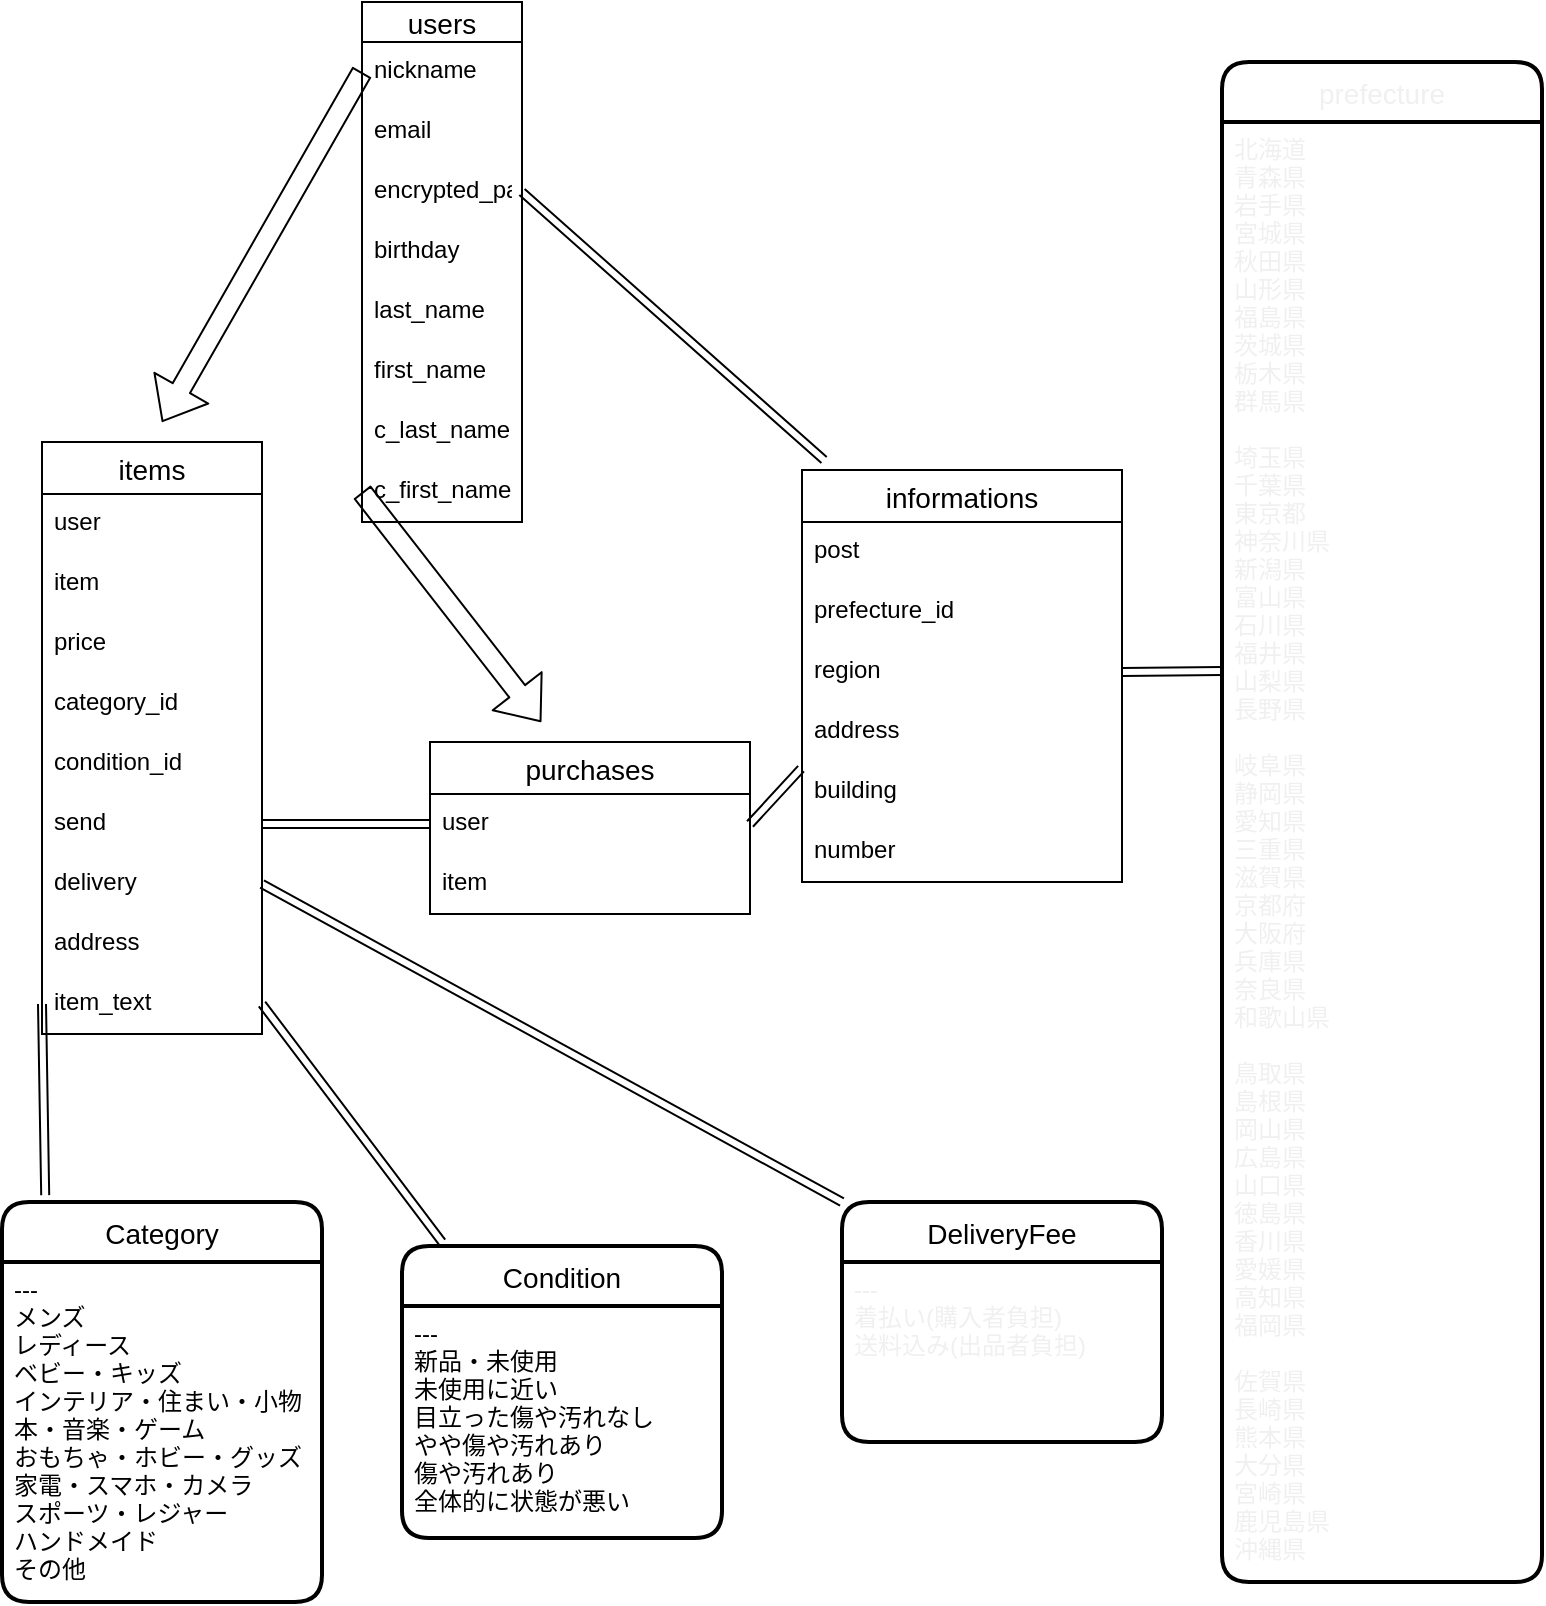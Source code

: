 <mxfile>
    <diagram id="gBoJ7hBtT0sKkEDqJdW6" name="ページ1">
        <mxGraphModel dx="1444" dy="902" grid="1" gridSize="10" guides="1" tooltips="1" connect="1" arrows="1" fold="1" page="1" pageScale="1" pageWidth="827" pageHeight="1169" math="0" shadow="0">
            <root>
                <mxCell id="0"/>
                <mxCell id="1" parent="0"/>
                <mxCell id="23" value="users" style="swimlane;fontStyle=0;childLayout=stackLayout;horizontal=1;startSize=20;horizontalStack=0;resizeParent=1;resizeParentMax=0;resizeLast=0;collapsible=1;marginBottom=0;align=center;fontSize=14;" vertex="1" parent="1">
                    <mxGeometry x="220" y="30" width="80" height="260" as="geometry"/>
                </mxCell>
                <mxCell id="24" value="nickname" style="text;strokeColor=none;fillColor=none;spacingLeft=4;spacingRight=4;overflow=hidden;rotatable=0;points=[[0,0.5],[1,0.5]];portConstraint=eastwest;fontSize=12;" vertex="1" parent="23">
                    <mxGeometry y="20" width="80" height="30" as="geometry"/>
                </mxCell>
                <mxCell id="26" value="email" style="text;strokeColor=none;fillColor=none;spacingLeft=4;spacingRight=4;overflow=hidden;rotatable=0;points=[[0,0.5],[1,0.5]];portConstraint=eastwest;fontSize=12;" vertex="1" parent="23">
                    <mxGeometry y="50" width="80" height="30" as="geometry"/>
                </mxCell>
                <mxCell id="42" value="encrypted_password" style="text;strokeColor=none;fillColor=none;spacingLeft=4;spacingRight=4;overflow=hidden;rotatable=0;points=[[0,0.5],[1,0.5]];portConstraint=eastwest;fontSize=12;" vertex="1" parent="23">
                    <mxGeometry y="80" width="80" height="30" as="geometry"/>
                </mxCell>
                <mxCell id="43" value="birthday" style="text;strokeColor=none;fillColor=none;spacingLeft=4;spacingRight=4;overflow=hidden;rotatable=0;points=[[0,0.5],[1,0.5]];portConstraint=eastwest;fontSize=12;" vertex="1" parent="23">
                    <mxGeometry y="110" width="80" height="30" as="geometry"/>
                </mxCell>
                <mxCell id="wUsnza_Su9g0cuc0ggVS-101" value="last_name" style="text;strokeColor=none;fillColor=none;spacingLeft=4;spacingRight=4;overflow=hidden;rotatable=0;points=[[0,0.5],[1,0.5]];portConstraint=eastwest;fontSize=12;" vertex="1" parent="23">
                    <mxGeometry y="140" width="80" height="30" as="geometry"/>
                </mxCell>
                <mxCell id="wUsnza_Su9g0cuc0ggVS-102" value="first_name" style="text;strokeColor=none;fillColor=none;spacingLeft=4;spacingRight=4;overflow=hidden;rotatable=0;points=[[0,0.5],[1,0.5]];portConstraint=eastwest;fontSize=12;" vertex="1" parent="23">
                    <mxGeometry y="170" width="80" height="30" as="geometry"/>
                </mxCell>
                <mxCell id="wUsnza_Su9g0cuc0ggVS-103" value="c_last_name" style="text;strokeColor=none;fillColor=none;spacingLeft=4;spacingRight=4;overflow=hidden;rotatable=0;points=[[0,0.5],[1,0.5]];portConstraint=eastwest;fontSize=12;" vertex="1" parent="23">
                    <mxGeometry y="200" width="80" height="30" as="geometry"/>
                </mxCell>
                <mxCell id="wUsnza_Su9g0cuc0ggVS-104" value="c_first_name" style="text;strokeColor=none;fillColor=none;spacingLeft=4;spacingRight=4;overflow=hidden;rotatable=0;points=[[0,0.5],[1,0.5]];portConstraint=eastwest;fontSize=12;" vertex="1" parent="23">
                    <mxGeometry y="230" width="80" height="30" as="geometry"/>
                </mxCell>
                <mxCell id="45" value="items" style="swimlane;fontStyle=0;childLayout=stackLayout;horizontal=1;startSize=26;horizontalStack=0;resizeParent=1;resizeParentMax=0;resizeLast=0;collapsible=1;marginBottom=0;align=center;fontSize=14;" vertex="1" parent="1">
                    <mxGeometry x="60" y="250" width="110" height="296" as="geometry"/>
                </mxCell>
                <mxCell id="48" value="user" style="text;strokeColor=none;fillColor=none;spacingLeft=4;spacingRight=4;overflow=hidden;rotatable=0;points=[[0,0.5],[1,0.5]];portConstraint=eastwest;fontSize=12;" vertex="1" parent="45">
                    <mxGeometry y="26" width="110" height="30" as="geometry"/>
                </mxCell>
                <mxCell id="47" value="item" style="text;strokeColor=none;fillColor=none;spacingLeft=4;spacingRight=4;overflow=hidden;rotatable=0;points=[[0,0.5],[1,0.5]];portConstraint=eastwest;fontSize=12;" vertex="1" parent="45">
                    <mxGeometry y="56" width="110" height="30" as="geometry"/>
                </mxCell>
                <mxCell id="46" value="price" style="text;strokeColor=none;fillColor=none;spacingLeft=4;spacingRight=4;overflow=hidden;rotatable=0;points=[[0,0.5],[1,0.5]];portConstraint=eastwest;fontSize=12;" vertex="1" parent="45">
                    <mxGeometry y="86" width="110" height="30" as="geometry"/>
                </mxCell>
                <mxCell id="49" value="category_id" style="text;strokeColor=none;fillColor=none;spacingLeft=4;spacingRight=4;overflow=hidden;rotatable=0;points=[[0,0.5],[1,0.5]];portConstraint=eastwest;fontSize=12;" vertex="1" parent="45">
                    <mxGeometry y="116" width="110" height="30" as="geometry"/>
                </mxCell>
                <mxCell id="50" value="condition_id" style="text;strokeColor=none;fillColor=none;spacingLeft=4;spacingRight=4;overflow=hidden;rotatable=0;points=[[0,0.5],[1,0.5]];portConstraint=eastwest;fontSize=12;" vertex="1" parent="45">
                    <mxGeometry y="146" width="110" height="30" as="geometry"/>
                </mxCell>
                <mxCell id="53" value="send" style="text;strokeColor=none;fillColor=none;spacingLeft=4;spacingRight=4;overflow=hidden;rotatable=0;points=[[0,0.5],[1,0.5]];portConstraint=eastwest;fontSize=12;" vertex="1" parent="45">
                    <mxGeometry y="176" width="110" height="30" as="geometry"/>
                </mxCell>
                <mxCell id="54" value="delivery" style="text;strokeColor=none;fillColor=none;spacingLeft=4;spacingRight=4;overflow=hidden;rotatable=0;points=[[0,0.5],[1,0.5]];portConstraint=eastwest;fontSize=12;" vertex="1" parent="45">
                    <mxGeometry y="206" width="110" height="30" as="geometry"/>
                </mxCell>
                <mxCell id="wUsnza_Su9g0cuc0ggVS-88" value="address" style="text;strokeColor=none;fillColor=none;spacingLeft=4;spacingRight=4;overflow=hidden;rotatable=0;points=[[0,0.5],[1,0.5]];portConstraint=eastwest;fontSize=12;" vertex="1" parent="45">
                    <mxGeometry y="236" width="110" height="30" as="geometry"/>
                </mxCell>
                <mxCell id="wUsnza_Su9g0cuc0ggVS-90" value="item_text" style="text;strokeColor=none;fillColor=none;spacingLeft=4;spacingRight=4;overflow=hidden;rotatable=0;points=[[0,0.5],[1,0.5]];portConstraint=eastwest;fontSize=12;" vertex="1" parent="45">
                    <mxGeometry y="266" width="110" height="30" as="geometry"/>
                </mxCell>
                <mxCell id="74" value="informations" style="swimlane;fontStyle=0;childLayout=stackLayout;horizontal=1;startSize=26;horizontalStack=0;resizeParent=1;resizeParentMax=0;resizeLast=0;collapsible=1;marginBottom=0;align=center;fontSize=14;" vertex="1" parent="1">
                    <mxGeometry x="440" y="264" width="160" height="206" as="geometry"/>
                </mxCell>
                <mxCell id="75" value="post" style="text;strokeColor=none;fillColor=none;spacingLeft=4;spacingRight=4;overflow=hidden;rotatable=0;points=[[0,0.5],[1,0.5]];portConstraint=eastwest;fontSize=12;" vertex="1" parent="74">
                    <mxGeometry y="26" width="160" height="30" as="geometry"/>
                </mxCell>
                <mxCell id="76" value="prefecture_id" style="text;strokeColor=none;fillColor=none;spacingLeft=4;spacingRight=4;overflow=hidden;rotatable=0;points=[[0,0.5],[1,0.5]];portConstraint=eastwest;fontSize=12;" vertex="1" parent="74">
                    <mxGeometry y="56" width="160" height="30" as="geometry"/>
                </mxCell>
                <mxCell id="77" value="region" style="text;strokeColor=none;fillColor=none;spacingLeft=4;spacingRight=4;overflow=hidden;rotatable=0;points=[[0,0.5],[1,0.5]];portConstraint=eastwest;fontSize=12;" vertex="1" parent="74">
                    <mxGeometry y="86" width="160" height="30" as="geometry"/>
                </mxCell>
                <mxCell id="78" value="address" style="text;strokeColor=none;fillColor=none;spacingLeft=4;spacingRight=4;overflow=hidden;rotatable=0;points=[[0,0.5],[1,0.5]];portConstraint=eastwest;fontSize=12;" vertex="1" parent="74">
                    <mxGeometry y="116" width="160" height="30" as="geometry"/>
                </mxCell>
                <mxCell id="79" value="building" style="text;strokeColor=none;fillColor=none;spacingLeft=4;spacingRight=4;overflow=hidden;rotatable=0;points=[[0,0.5],[1,0.5]];portConstraint=eastwest;fontSize=12;" vertex="1" parent="74">
                    <mxGeometry y="146" width="160" height="30" as="geometry"/>
                </mxCell>
                <mxCell id="80" value="number" style="text;strokeColor=none;fillColor=none;spacingLeft=4;spacingRight=4;overflow=hidden;rotatable=0;points=[[0,0.5],[1,0.5]];portConstraint=eastwest;fontSize=12;" vertex="1" parent="74">
                    <mxGeometry y="176" width="160" height="30" as="geometry"/>
                </mxCell>
                <mxCell id="wUsnza_Su9g0cuc0ggVS-105" value="purchases" style="swimlane;fontStyle=0;childLayout=stackLayout;horizontal=1;startSize=26;horizontalStack=0;resizeParent=1;resizeParentMax=0;resizeLast=0;collapsible=1;marginBottom=0;align=center;fontSize=14;" vertex="1" parent="1">
                    <mxGeometry x="254" y="400" width="160" height="86" as="geometry"/>
                </mxCell>
                <mxCell id="wUsnza_Su9g0cuc0ggVS-106" value="user" style="text;strokeColor=none;fillColor=none;spacingLeft=4;spacingRight=4;overflow=hidden;rotatable=0;points=[[0,0.5],[1,0.5]];portConstraint=eastwest;fontSize=12;" vertex="1" parent="wUsnza_Su9g0cuc0ggVS-105">
                    <mxGeometry y="26" width="160" height="30" as="geometry"/>
                </mxCell>
                <mxCell id="wUsnza_Su9g0cuc0ggVS-107" value="item" style="text;strokeColor=none;fillColor=none;spacingLeft=4;spacingRight=4;overflow=hidden;rotatable=0;points=[[0,0.5],[1,0.5]];portConstraint=eastwest;fontSize=12;" vertex="1" parent="wUsnza_Su9g0cuc0ggVS-105">
                    <mxGeometry y="56" width="160" height="30" as="geometry"/>
                </mxCell>
                <mxCell id="wUsnza_Su9g0cuc0ggVS-110" style="edgeStyle=none;shape=flexArrow;html=1;exitX=0;exitY=0.5;exitDx=0;exitDy=0;endArrow=classicThin;endFill=1;" edge="1" parent="1" source="24">
                    <mxGeometry relative="1" as="geometry">
                        <mxPoint x="120" y="240" as="targetPoint"/>
                    </mxGeometry>
                </mxCell>
                <mxCell id="wUsnza_Su9g0cuc0ggVS-111" style="edgeStyle=none;shape=link;html=1;exitX=1;exitY=0.5;exitDx=0;exitDy=0;entryX=0;entryY=0.5;entryDx=0;entryDy=0;endArrow=classicThin;endFill=1;" edge="1" parent="1" source="53" target="wUsnza_Su9g0cuc0ggVS-106">
                    <mxGeometry relative="1" as="geometry"/>
                </mxCell>
                <mxCell id="wUsnza_Su9g0cuc0ggVS-112" style="edgeStyle=none;shape=link;html=1;exitX=1;exitY=0.5;exitDx=0;exitDy=0;entryX=0.069;entryY=-0.024;entryDx=0;entryDy=0;entryPerimeter=0;endArrow=classicThin;endFill=1;" edge="1" parent="1" source="42" target="74">
                    <mxGeometry relative="1" as="geometry"/>
                </mxCell>
                <mxCell id="wUsnza_Su9g0cuc0ggVS-113" style="edgeStyle=none;shape=link;html=1;exitX=1;exitY=0.5;exitDx=0;exitDy=0;entryX=-0.003;entryY=0.11;entryDx=0;entryDy=0;entryPerimeter=0;endArrow=classicThin;endFill=1;" edge="1" parent="1" source="wUsnza_Su9g0cuc0ggVS-106" target="79">
                    <mxGeometry relative="1" as="geometry"/>
                </mxCell>
                <mxCell id="wUsnza_Su9g0cuc0ggVS-116" style="edgeStyle=none;shape=flexArrow;html=1;exitX=0;exitY=0.5;exitDx=0;exitDy=0;endArrow=classicThin;endFill=1;" edge="1" parent="1" source="wUsnza_Su9g0cuc0ggVS-104">
                    <mxGeometry relative="1" as="geometry">
                        <mxPoint x="309.571" y="390.0" as="targetPoint"/>
                    </mxGeometry>
                </mxCell>
                <mxCell id="wUsnza_Su9g0cuc0ggVS-124" value="Category" style="swimlane;childLayout=stackLayout;horizontal=1;startSize=30;horizontalStack=0;rounded=1;fontSize=14;fontStyle=0;strokeWidth=2;resizeParent=0;resizeLast=1;shadow=0;dashed=0;align=center;" vertex="1" parent="1">
                    <mxGeometry x="40" y="630" width="160" height="200" as="geometry"/>
                </mxCell>
                <mxCell id="wUsnza_Su9g0cuc0ggVS-125" value="---&#10;メンズ&#10;レディース&#10;ベビー・キッズ&#10;インテリア・住まい・小物&#10;本・音楽・ゲーム&#10;おもちゃ・ホビー・グッズ&#10;家電・スマホ・カメラ&#10;スポーツ・レジャー&#10;ハンドメイド&#10;その他" style="align=left;strokeColor=none;fillColor=none;spacingLeft=4;fontSize=12;verticalAlign=top;resizable=0;rotatable=0;part=1;" vertex="1" parent="wUsnza_Su9g0cuc0ggVS-124">
                    <mxGeometry y="30" width="160" height="170" as="geometry"/>
                </mxCell>
                <mxCell id="wUsnza_Su9g0cuc0ggVS-126" value="Condition" style="swimlane;childLayout=stackLayout;horizontal=1;startSize=30;horizontalStack=0;rounded=1;fontSize=14;fontStyle=0;strokeWidth=2;resizeParent=0;resizeLast=1;shadow=0;dashed=0;align=center;" vertex="1" parent="1">
                    <mxGeometry x="240" y="652" width="160" height="146" as="geometry"/>
                </mxCell>
                <mxCell id="wUsnza_Su9g0cuc0ggVS-127" value="---&#10;新品・未使用&#10;未使用に近い&#10;目立った傷や汚れなし&#10;やや傷や汚れあり&#10;傷や汚れあり&#10;全体的に状態が悪い&#10;&#10;" style="align=left;strokeColor=none;fillColor=none;spacingLeft=4;fontSize=12;verticalAlign=top;resizable=0;rotatable=0;part=1;" vertex="1" parent="wUsnza_Su9g0cuc0ggVS-126">
                    <mxGeometry y="30" width="160" height="116" as="geometry"/>
                </mxCell>
                <mxCell id="wUsnza_Su9g0cuc0ggVS-135" value="DeliveryFee" style="swimlane;childLayout=stackLayout;horizontal=1;startSize=30;horizontalStack=0;rounded=1;fontSize=14;fontStyle=0;strokeWidth=2;resizeParent=0;resizeLast=1;shadow=0;dashed=0;align=center;" vertex="1" parent="1">
                    <mxGeometry x="460" y="630" width="160" height="120" as="geometry"/>
                </mxCell>
                <mxCell id="wUsnza_Su9g0cuc0ggVS-136" value="---&#10;着払い(購入者負担)&#10;送料込み(出品者負担)" style="align=left;strokeColor=none;fillColor=none;spacingLeft=4;fontSize=12;verticalAlign=top;resizable=0;rotatable=0;part=1;fontColor=#F0F0F0;" vertex="1" parent="wUsnza_Su9g0cuc0ggVS-135">
                    <mxGeometry y="30" width="160" height="90" as="geometry"/>
                </mxCell>
                <mxCell id="wUsnza_Su9g0cuc0ggVS-137" style="edgeStyle=none;shape=link;html=1;exitX=0;exitY=0.5;exitDx=0;exitDy=0;entryX=0.135;entryY=-0.017;entryDx=0;entryDy=0;entryPerimeter=0;fontColor=#F0F0F0;endArrow=classicThin;endFill=1;" edge="1" parent="1" source="wUsnza_Su9g0cuc0ggVS-90" target="wUsnza_Su9g0cuc0ggVS-124">
                    <mxGeometry relative="1" as="geometry"/>
                </mxCell>
                <mxCell id="wUsnza_Su9g0cuc0ggVS-138" style="edgeStyle=none;shape=link;html=1;exitX=1;exitY=0.5;exitDx=0;exitDy=0;fontColor=#F0F0F0;endArrow=classicThin;endFill=1;" edge="1" parent="1" source="wUsnza_Su9g0cuc0ggVS-90">
                    <mxGeometry relative="1" as="geometry">
                        <mxPoint x="260" y="650" as="targetPoint"/>
                    </mxGeometry>
                </mxCell>
                <mxCell id="wUsnza_Su9g0cuc0ggVS-139" style="edgeStyle=none;shape=link;html=1;exitX=1;exitY=0.5;exitDx=0;exitDy=0;entryX=0;entryY=0;entryDx=0;entryDy=0;fontColor=#F0F0F0;endArrow=classicThin;endFill=1;" edge="1" parent="1" source="54" target="wUsnza_Su9g0cuc0ggVS-135">
                    <mxGeometry relative="1" as="geometry"/>
                </mxCell>
                <mxCell id="wUsnza_Su9g0cuc0ggVS-143" value="prefecture" style="swimlane;childLayout=stackLayout;horizontal=1;startSize=30;horizontalStack=0;rounded=1;fontSize=14;fontStyle=0;strokeWidth=2;resizeParent=0;resizeLast=1;shadow=0;dashed=0;align=center;fontColor=#F0F0F0;" vertex="1" parent="1">
                    <mxGeometry x="650" y="60" width="160" height="760" as="geometry"/>
                </mxCell>
                <mxCell id="wUsnza_Su9g0cuc0ggVS-144" value="北海道　&#10;青森県&#10;岩手県&#10;宮城県&#10;秋田県&#10;山形県&#10;福島県&#10;茨城県&#10;栃木県&#10;群馬県&#10;&#10;埼玉県&#10;千葉県&#10;東京都&#10;神奈川県&#10;新潟県&#10;富山県&#10;石川県&#10;福井県&#10;山梨県&#10;長野県&#10;&#10;岐阜県&#10;静岡県&#10;愛知県&#10;三重県&#10;滋賀県&#10;京都府&#10;大阪府&#10;兵庫県&#10;奈良県&#10;和歌山県&#10;&#10;鳥取県&#10;島根県&#10;岡山県&#10;広島県&#10;山口県&#10;徳島県&#10;香川県&#10;愛媛県&#10;高知県&#10;福岡県&#10;&#10;佐賀県&#10;長崎県&#10;熊本県&#10;大分県&#10;宮崎県&#10;鹿児島県&#10;沖縄県" style="align=left;strokeColor=none;fillColor=none;spacingLeft=4;fontSize=12;verticalAlign=top;resizable=0;rotatable=0;part=1;fontColor=#F0F0F0;" vertex="1" parent="wUsnza_Su9g0cuc0ggVS-143">
                    <mxGeometry y="30" width="160" height="730" as="geometry"/>
                </mxCell>
                <mxCell id="wUsnza_Su9g0cuc0ggVS-146" style="edgeStyle=none;shape=link;html=1;exitX=1;exitY=0.5;exitDx=0;exitDy=0;entryX=0;entryY=0.376;entryDx=0;entryDy=0;entryPerimeter=0;fontColor=#F0F0F0;endArrow=classicThin;endFill=1;" edge="1" parent="1" source="77" target="wUsnza_Su9g0cuc0ggVS-144">
                    <mxGeometry relative="1" as="geometry"/>
                </mxCell>
            </root>
        </mxGraphModel>
    </diagram>
</mxfile>
